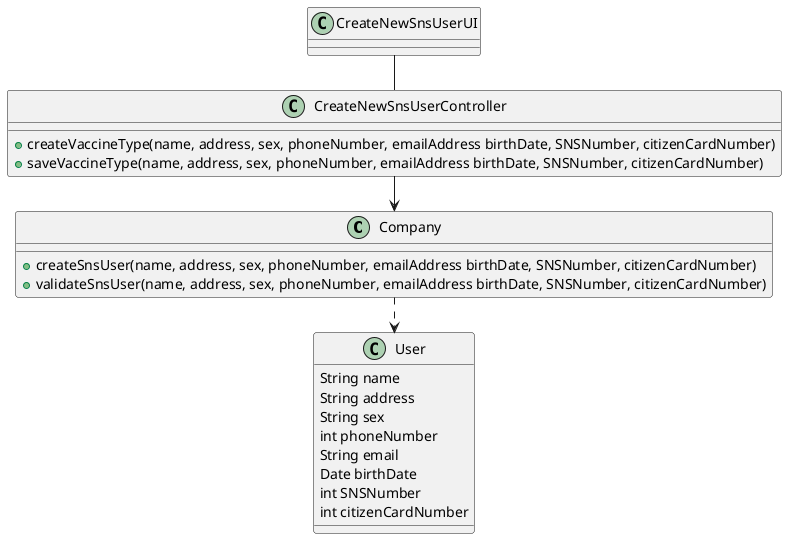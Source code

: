 @startuml
'https://plantuml.com/class-diagram

class Company {
+createSnsUser(name, address, sex, phoneNumber, emailAddress birthDate, SNSNumber, citizenCardNumber)
+validateSnsUser(name, address, sex, phoneNumber, emailAddress birthDate, SNSNumber, citizenCardNumber)
}

class User {
String name
String address
String sex
int phoneNumber
String email
Date birthDate
int SNSNumber
int citizenCardNumber
}

class CreateNewSnsUserUI

class CreateNewSnsUserController{
+createVaccineType(name, address, sex, phoneNumber, emailAddress birthDate, SNSNumber, citizenCardNumber)
+saveVaccineType(name, address, sex, phoneNumber, emailAddress birthDate, SNSNumber, citizenCardNumber)
}


left to right direction

CreateNewSnsUserUI - CreateNewSnsUserController
CreateNewSnsUserController -> Company
Company .> User

@enduml